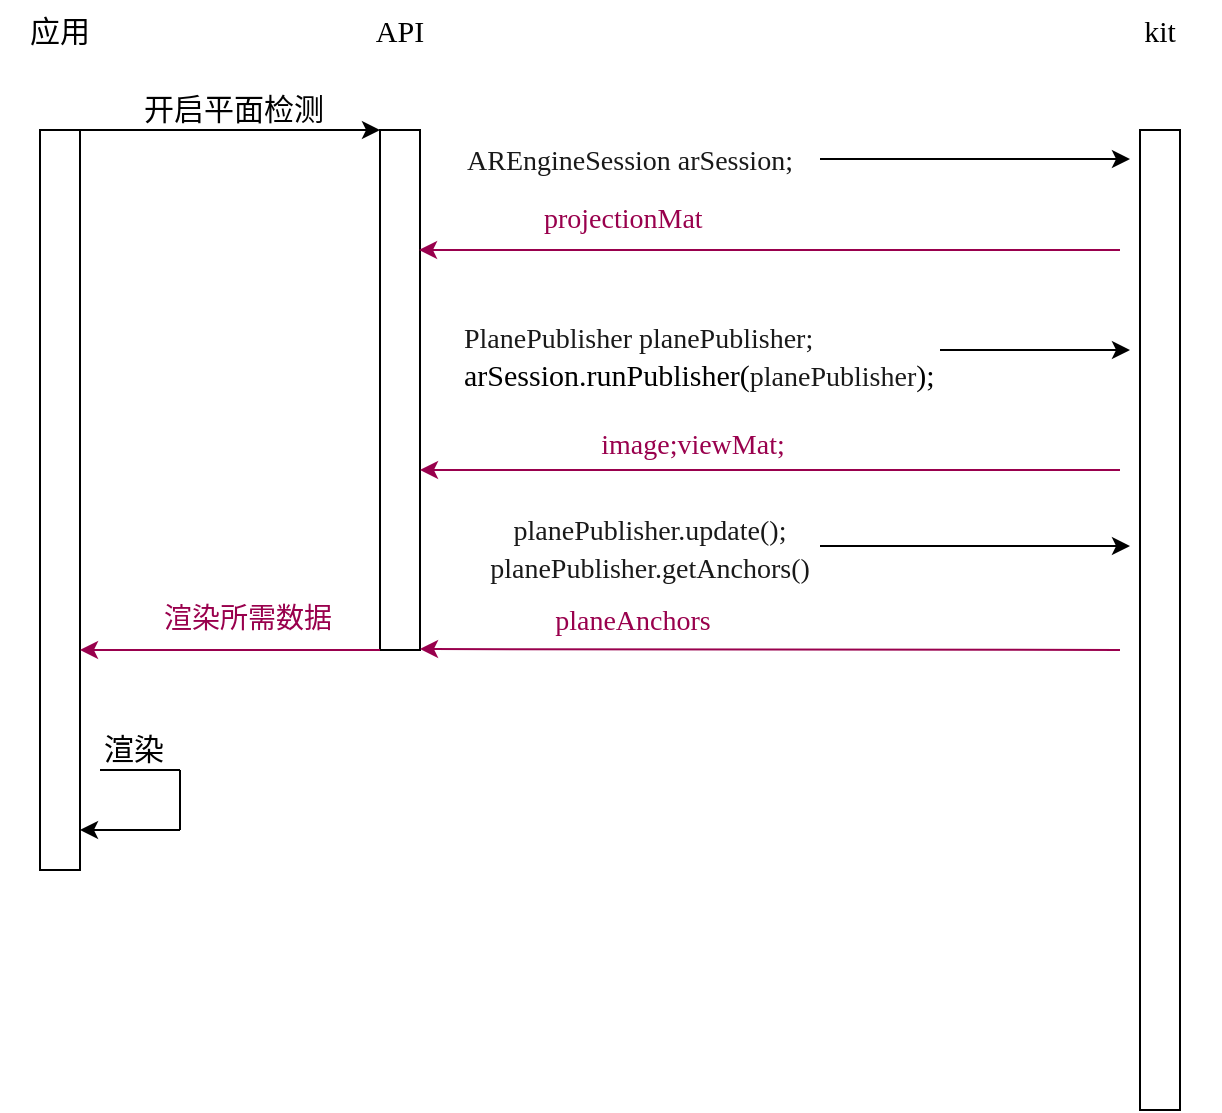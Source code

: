 <mxfile version="28.0.4">
  <diagram name="第 1 页" id="ArvuRZLibUp1Q2hhUhFh">
    <mxGraphModel dx="1213" dy="828" grid="1" gridSize="10" guides="1" tooltips="1" connect="1" arrows="1" fold="1" page="1" pageScale="1" pageWidth="827" pageHeight="1169" math="0" shadow="0">
      <root>
        <mxCell id="0" />
        <mxCell id="1" parent="0" />
        <mxCell id="o1EXhRtiVlUiiGpmGiVc-7" value="应用" style="text;html=1;align=center;verticalAlign=middle;whiteSpace=wrap;rounded=0;fontSize=15;fontFamily=Helvetica;" vertex="1" parent="1">
          <mxGeometry x="110" y="5" width="60" height="30" as="geometry" />
        </mxCell>
        <mxCell id="o1EXhRtiVlUiiGpmGiVc-11" value="API" style="text;html=1;align=center;verticalAlign=middle;whiteSpace=wrap;rounded=0;fontSize=15;fontFamily=Times New Roman;" vertex="1" parent="1">
          <mxGeometry x="280" y="5" width="60" height="30" as="geometry" />
        </mxCell>
        <mxCell id="o1EXhRtiVlUiiGpmGiVc-15" value="开启平面检测" style="edgeLabel;resizable=0;html=1;;align=left;verticalAlign=bottom;fontSize=15;fontFamily=Helvetica;" connectable="0" vertex="1" parent="1">
          <mxGeometry x="180" y="70" as="geometry" />
        </mxCell>
        <mxCell id="o1EXhRtiVlUiiGpmGiVc-18" value="kit" style="text;html=1;align=center;verticalAlign=middle;whiteSpace=wrap;rounded=0;fontSize=15;fontFamily=Times New Roman;" vertex="1" parent="1">
          <mxGeometry x="660" y="5" width="60" height="30" as="geometry" />
        </mxCell>
        <mxCell id="o1EXhRtiVlUiiGpmGiVc-19" value="" style="rounded=0;whiteSpace=wrap;html=1;" vertex="1" parent="1">
          <mxGeometry x="130" y="70" width="20" height="370" as="geometry" />
        </mxCell>
        <mxCell id="o1EXhRtiVlUiiGpmGiVc-20" value="" style="endArrow=classic;html=1;rounded=0;exitX=0.75;exitY=0;exitDx=0;exitDy=0;entryX=0;entryY=0;entryDx=0;entryDy=0;" edge="1" parent="1" source="o1EXhRtiVlUiiGpmGiVc-19" target="o1EXhRtiVlUiiGpmGiVc-21">
          <mxGeometry width="50" height="50" relative="1" as="geometry">
            <mxPoint x="170" y="200" as="sourcePoint" />
            <mxPoint x="280" y="70" as="targetPoint" />
          </mxGeometry>
        </mxCell>
        <mxCell id="o1EXhRtiVlUiiGpmGiVc-21" value="" style="rounded=0;whiteSpace=wrap;html=1;" vertex="1" parent="1">
          <mxGeometry x="300" y="70" width="20" height="260" as="geometry" />
        </mxCell>
        <mxCell id="o1EXhRtiVlUiiGpmGiVc-23" value="&lt;span style=&quot;text-align: left; white-space: pre; color: rgba(0, 0, 0, 0.9); font-size: 14px;&quot;&gt;AREngineSession arSession;&lt;br&gt;&lt;/span&gt;" style="text;html=1;align=center;verticalAlign=middle;whiteSpace=wrap;rounded=0;fontSize=15;fontFamily=Times New Roman;" vertex="1" parent="1">
          <mxGeometry x="330" y="70" width="190" height="30" as="geometry" />
        </mxCell>
        <mxCell id="o1EXhRtiVlUiiGpmGiVc-25" value="&lt;span style=&quot;color: rgba(0, 0, 0, 0.9); font-size: 14px; text-align: left; white-space: pre; background-color: rgb(255, 255, 255);&quot;&gt;planePublisher.update();&lt;br/&gt;&lt;/span&gt;&lt;span style=&quot;color: rgba(0, 0, 0, 0.9); font-size: 14px; text-align: left; white-space: pre; background-color: rgb(255, 255, 255);&quot;&gt;planePublisher.getAnchors()&lt;/span&gt;&lt;span style=&quot;color: rgba(0, 0, 0, 0.9); font-size: 14px; text-align: left; white-space: pre; background-color: rgb(255, 255, 255);&quot;&gt;&lt;/span&gt;&lt;font face=&quot;Times New Roman&quot;&gt;&lt;span style=&quot;text-align: start; white-space: pre; background-color: rgb(255, 255, 255);&quot;&gt;&lt;/span&gt;&lt;/font&gt;" style="text;html=1;align=center;verticalAlign=middle;whiteSpace=wrap;rounded=0;fontSize=15;fontFamily=Times New Roman;fontColor=default;" vertex="1" parent="1">
          <mxGeometry x="340" y="253.5" width="190" height="50" as="geometry" />
        </mxCell>
        <mxCell id="o1EXhRtiVlUiiGpmGiVc-34" value="&lt;div style=&quot;text-align: left;&quot;&gt;&lt;span style=&quot;background-color: transparent; font-size: 14px; white-space: pre;&quot;&gt;&lt;font&gt;image;viewMat;&lt;/font&gt;&lt;/span&gt;&lt;/div&gt;" style="text;html=1;align=center;verticalAlign=middle;whiteSpace=wrap;rounded=0;fontSize=15;fontFamily=Times New Roman;fontColor=light-dark(#99004D,#FF3399);" vertex="1" parent="1">
          <mxGeometry x="383.25" y="214" width="146.75" height="25" as="geometry" />
        </mxCell>
        <mxCell id="o1EXhRtiVlUiiGpmGiVc-35" value="" style="rounded=0;whiteSpace=wrap;html=1;" vertex="1" parent="1">
          <mxGeometry x="680" y="70" width="20" height="490" as="geometry" />
        </mxCell>
        <mxCell id="o1EXhRtiVlUiiGpmGiVc-36" value="&lt;span style=&quot;color: rgba(0, 0, 0, 0.9); font-family: &amp;quot;Times New Roman&amp;quot;; font-size: 14px; font-style: normal; font-variant-ligatures: normal; font-variant-caps: normal; font-weight: 400; letter-spacing: normal; orphans: 2; text-align: left; text-indent: 0px; text-transform: none; widows: 2; word-spacing: 0px; -webkit-text-stroke-width: 0px; white-space: pre; text-decoration-thickness: initial; text-decoration-style: initial; text-decoration-color: initial; float: none; display: inline !important;&quot;&gt;PlanePublisher planePublisher;&lt;/span&gt;&lt;div&gt;&lt;span style=&quot;color: rgba(0, 0, 0, 0.9); font-family: &amp;quot;Times New Roman&amp;quot;; font-size: 14px; font-style: normal; font-variant-ligatures: normal; font-variant-caps: normal; font-weight: 400; letter-spacing: normal; orphans: 2; text-align: left; text-indent: 0px; text-transform: none; widows: 2; word-spacing: 0px; -webkit-text-stroke-width: 0px; white-space: pre; text-decoration-thickness: initial; text-decoration-style: initial; text-decoration-color: initial; float: none; display: inline !important;&quot;&gt;&lt;font face=&quot;Times New Roman&quot; style=&quot;color: rgb(0, 0, 0); font-size: 15px; text-align: center; white-space: normal;&quot;&gt;&lt;span style=&quot;text-align: start; white-space: pre;&quot;&gt;arSession.&lt;/span&gt;&lt;span class=&quot;hljs-built_in&quot; style=&quot;margin: 0px; padding: 0px; border: 0px; font-variant-numeric: inherit; font-variant-east-asian: inherit; font-variant-alternates: inherit; font-variant-position: inherit; font-variant-emoji: inherit; font-stretch: inherit; line-height: inherit; font-optical-sizing: inherit; font-size-adjust: inherit; font-kerning: inherit; font-feature-settings: inherit; font-variation-settings: inherit; vertical-align: baseline; text-align: start; white-space: pre;&quot;&gt;runPublisher&lt;/span&gt;&lt;span style=&quot;text-align: start; white-space: pre;&quot;&gt;(&lt;/span&gt;&lt;/font&gt;&lt;span style=&quot;color: rgba(0, 0, 0, 0.9);&quot;&gt;planePublisher&lt;/span&gt;&lt;font face=&quot;Times New Roman&quot; style=&quot;color: rgb(0, 0, 0); font-size: 15px; text-align: center; white-space: normal;&quot;&gt;&lt;span style=&quot;text-align: start; white-space: pre;&quot;&gt;);&lt;/span&gt;&lt;/font&gt;&lt;/span&gt;&lt;/div&gt;" style="text;whiteSpace=wrap;html=1;labelBackgroundColor=default;" vertex="1" parent="1">
          <mxGeometry x="340" y="160" width="240" height="54" as="geometry" />
        </mxCell>
        <mxCell id="o1EXhRtiVlUiiGpmGiVc-37" value="&lt;span style=&quot;color: rgb(153, 0, 77); font-family: &amp;quot;Times New Roman&amp;quot;; font-size: 14px; font-style: normal; font-variant-ligatures: normal; font-variant-caps: normal; font-weight: 400; letter-spacing: normal; orphans: 2; text-align: left; text-indent: 0px; text-transform: none; widows: 2; word-spacing: 0px; -webkit-text-stroke-width: 0px; white-space: pre; text-decoration-thickness: initial; text-decoration-style: initial; text-decoration-color: initial; float: none; display: inline !important;&quot;&gt;projectionMat&lt;/span&gt;" style="text;whiteSpace=wrap;html=1;labelBackgroundColor=default;" vertex="1" parent="1">
          <mxGeometry x="380" y="100" width="90" height="30" as="geometry" />
        </mxCell>
        <mxCell id="o1EXhRtiVlUiiGpmGiVc-38" value="" style="endArrow=classic;html=1;rounded=0;entryX=0.75;entryY=0.388;entryDx=0;entryDy=0;entryPerimeter=0;fillColor=#f8cecc;strokeColor=light-dark(#99004D,#99004D);" edge="1" parent="1">
          <mxGeometry width="50" height="50" relative="1" as="geometry">
            <mxPoint x="670" y="130" as="sourcePoint" />
            <mxPoint x="319.51" y="130" as="targetPoint" />
          </mxGeometry>
        </mxCell>
        <mxCell id="o1EXhRtiVlUiiGpmGiVc-31" value="" style="endArrow=classic;html=1;rounded=0;fillColor=#f8cecc;strokeColor=light-dark(#99004D,#99004D);" edge="1" parent="1">
          <mxGeometry width="50" height="50" relative="1" as="geometry">
            <mxPoint x="670" y="240" as="sourcePoint" />
            <mxPoint x="320" y="240" as="targetPoint" />
          </mxGeometry>
        </mxCell>
        <mxCell id="o1EXhRtiVlUiiGpmGiVc-44" value="&lt;div style=&quot;text-align: left;&quot;&gt;&lt;span style=&quot;background-color: transparent; font-size: 14px; white-space: pre;&quot;&gt;&lt;font&gt;planeAnchors&lt;/font&gt;&lt;/span&gt;&lt;/div&gt;" style="text;html=1;align=center;verticalAlign=middle;whiteSpace=wrap;rounded=0;fontSize=15;fontFamily=Times New Roman;fontColor=light-dark(#99004D,#FF3399);" vertex="1" parent="1">
          <mxGeometry x="383.25" y="302.5" width="86.75" height="25" as="geometry" />
        </mxCell>
        <mxCell id="o1EXhRtiVlUiiGpmGiVc-45" value="" style="endArrow=classic;html=1;rounded=0;fillColor=#f8cecc;strokeColor=light-dark(#99004D,#99004D);" edge="1" parent="1">
          <mxGeometry width="50" height="50" relative="1" as="geometry">
            <mxPoint x="670" y="330" as="sourcePoint" />
            <mxPoint x="320" y="329.5" as="targetPoint" />
          </mxGeometry>
        </mxCell>
        <mxCell id="o1EXhRtiVlUiiGpmGiVc-46" value="" style="endArrow=classic;html=1;rounded=0;strokeColor=light-dark(#99004D,#99004D);" edge="1" parent="1">
          <mxGeometry width="50" height="50" relative="1" as="geometry">
            <mxPoint x="300" y="330" as="sourcePoint" />
            <mxPoint x="150" y="330" as="targetPoint" />
          </mxGeometry>
        </mxCell>
        <mxCell id="o1EXhRtiVlUiiGpmGiVc-47" value="&lt;font face=&quot;Times New Roman&quot; color=&quot;#99004d&quot;&gt;&lt;span style=&quot;font-size: 14px; white-space: pre;&quot;&gt;渲染所需数据&lt;/span&gt;&lt;/font&gt;" style="text;whiteSpace=wrap;html=1;labelBackgroundColor=default;" vertex="1" parent="1">
          <mxGeometry x="190" y="300" width="90" height="30" as="geometry" />
        </mxCell>
        <mxCell id="o1EXhRtiVlUiiGpmGiVc-48" value="" style="endArrow=classic;html=1;rounded=0;exitX=0.75;exitY=0;exitDx=0;exitDy=0;entryX=0;entryY=0;entryDx=0;entryDy=0;" edge="1" parent="1">
          <mxGeometry width="50" height="50" relative="1" as="geometry">
            <mxPoint x="520" y="84.5" as="sourcePoint" />
            <mxPoint x="675" y="84.5" as="targetPoint" />
          </mxGeometry>
        </mxCell>
        <mxCell id="o1EXhRtiVlUiiGpmGiVc-49" value="" style="endArrow=classic;html=1;rounded=0;exitX=0.75;exitY=0;exitDx=0;exitDy=0;" edge="1" parent="1">
          <mxGeometry width="50" height="50" relative="1" as="geometry">
            <mxPoint x="580" y="180" as="sourcePoint" />
            <mxPoint x="675" y="180" as="targetPoint" />
          </mxGeometry>
        </mxCell>
        <mxCell id="o1EXhRtiVlUiiGpmGiVc-50" value="" style="endArrow=classic;html=1;rounded=0;exitX=0.75;exitY=0;exitDx=0;exitDy=0;" edge="1" parent="1">
          <mxGeometry width="50" height="50" relative="1" as="geometry">
            <mxPoint x="520" y="278" as="sourcePoint" />
            <mxPoint x="675" y="278" as="targetPoint" />
          </mxGeometry>
        </mxCell>
        <mxCell id="o1EXhRtiVlUiiGpmGiVc-54" value="" style="endArrow=classic;html=1;rounded=0;" edge="1" parent="1">
          <mxGeometry width="50" height="50" relative="1" as="geometry">
            <mxPoint x="200" y="420" as="sourcePoint" />
            <mxPoint x="150" y="420" as="targetPoint" />
          </mxGeometry>
        </mxCell>
        <mxCell id="o1EXhRtiVlUiiGpmGiVc-55" value="" style="endArrow=none;html=1;rounded=0;" edge="1" parent="1">
          <mxGeometry width="50" height="50" relative="1" as="geometry">
            <mxPoint x="200" y="420" as="sourcePoint" />
            <mxPoint x="200" y="390" as="targetPoint" />
          </mxGeometry>
        </mxCell>
        <mxCell id="o1EXhRtiVlUiiGpmGiVc-56" value="" style="endArrow=none;html=1;rounded=0;" edge="1" parent="1">
          <mxGeometry width="50" height="50" relative="1" as="geometry">
            <mxPoint x="200" y="390" as="sourcePoint" />
            <mxPoint x="160" y="390" as="targetPoint" />
          </mxGeometry>
        </mxCell>
        <mxCell id="o1EXhRtiVlUiiGpmGiVc-57" value="渲染" style="edgeLabel;resizable=0;html=1;;align=left;verticalAlign=bottom;fontSize=15;fontFamily=Helvetica;" connectable="0" vertex="1" parent="1">
          <mxGeometry x="160" y="390" as="geometry" />
        </mxCell>
      </root>
    </mxGraphModel>
  </diagram>
</mxfile>
